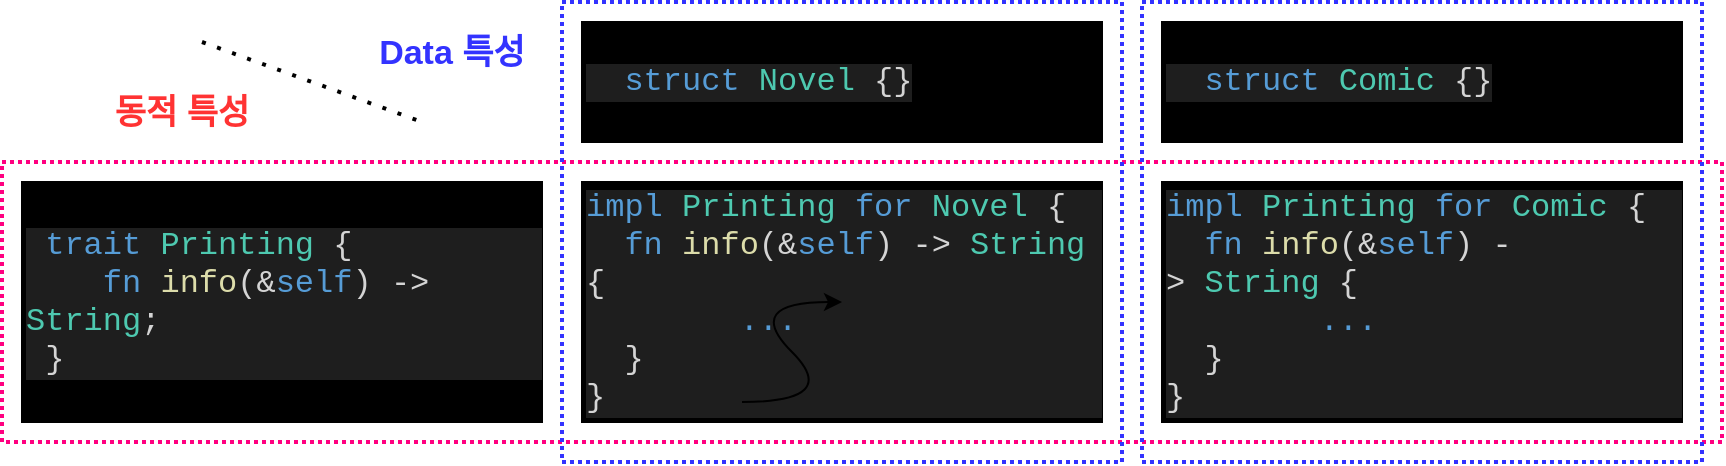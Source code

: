 <mxfile version="16.5.3" type="device"><diagram id="QZ4jAyGxGMKdaGPFJ92Q" name="Page-1"><mxGraphModel dx="1924" dy="509" grid="1" gridSize="10" guides="1" tooltips="1" connect="1" arrows="1" fold="1" page="1" pageScale="1" pageWidth="827" pageHeight="1169" math="0" shadow="0"><root><mxCell id="0"/><mxCell id="1" parent="0"/><mxCell id="uGxA3c88jx36oxYhcEFy-24" value="" style="rounded=0;whiteSpace=wrap;html=1;fontSize=16;dashed=1;dashPattern=1 1;fillColor=none;strokeColor=#FF0080;strokeWidth=2;" vertex="1" parent="1"><mxGeometry x="-50" y="190" width="860" height="140" as="geometry"/></mxCell><mxCell id="uGxA3c88jx36oxYhcEFy-22" value="" style="rounded=0;whiteSpace=wrap;html=1;fontSize=16;dashed=1;dashPattern=1 1;fillColor=none;strokeColor=#3333FF;strokeWidth=2;" vertex="1" parent="1"><mxGeometry x="230" y="110" width="280" height="230" as="geometry"/></mxCell><mxCell id="uGxA3c88jx36oxYhcEFy-1" value="&lt;div style=&quot;color: rgb(212 , 212 , 212) ; background-color: rgb(30 , 30 , 30) ; font-family: &amp;#34;consolas&amp;#34; , &amp;#34;courier new&amp;#34; , monospace ; font-size: 16px ; line-height: 19px&quot;&gt;&lt;div style=&quot;font-family: &amp;#34;consolas&amp;#34; , &amp;#34;courier new&amp;#34; , monospace ; line-height: 19px&quot;&gt;&lt;span style=&quot;color: #569cd6&quot;&gt;&amp;nbsp; struct&lt;/span&gt; &lt;span style=&quot;color: #4ec9b0&quot;&gt;Novel&lt;/span&gt; {}&lt;/div&gt;&lt;/div&gt;" style="rounded=0;whiteSpace=wrap;html=1;align=left;fontColor=#F5F5F5;fillColor=#000000;" vertex="1" parent="1"><mxGeometry x="240" y="120" width="260" height="60" as="geometry"/></mxCell><mxCell id="uGxA3c88jx36oxYhcEFy-16" value="&lt;div style=&quot;background-color: rgb(30 , 30 , 30) ; font-family: &amp;#34;consolas&amp;#34; , &amp;#34;courier new&amp;#34; , monospace ; font-size: 16px ; line-height: 19px&quot;&gt;&lt;div style=&quot;font-family: &amp;#34;consolas&amp;#34; , &amp;#34;courier new&amp;#34; , monospace ; line-height: 19px&quot;&gt;&lt;span style=&quot;color: rgb(86 , 156 , 214)&quot;&gt;&amp;nbsp; struct&lt;/span&gt;&lt;font color=&quot;#d4d4d4&quot;&gt;&amp;nbsp;&lt;/font&gt;&lt;font color=&quot;#4ec9b0&quot;&gt;Comic&lt;/font&gt;&lt;font color=&quot;#d4d4d4&quot;&gt;&amp;nbsp;{}&lt;/font&gt;&lt;/div&gt;&lt;/div&gt;" style="rounded=0;whiteSpace=wrap;html=1;align=left;fontColor=#F5F5F5;fillColor=#000000;" vertex="1" parent="1"><mxGeometry x="530" y="120" width="260" height="60" as="geometry"/></mxCell><mxCell id="uGxA3c88jx36oxYhcEFy-17" value="&lt;div style=&quot;background-color: rgb(30 , 30 , 30) ; font-family: &amp;#34;consolas&amp;#34; , &amp;#34;courier new&amp;#34; , monospace ; font-size: 16px ; line-height: 19px&quot;&gt;&lt;div style=&quot;font-family: &amp;#34;consolas&amp;#34; , &amp;#34;courier new&amp;#34; , monospace ; line-height: 19px&quot;&gt;&lt;div style=&quot;font-family: &amp;#34;consolas&amp;#34; , &amp;#34;courier new&amp;#34; , monospace ; line-height: 19px&quot;&gt;&lt;div style=&quot;color: rgb(212 , 212 , 212)&quot;&gt;&lt;span style=&quot;color: #569cd6&quot;&gt;impl&lt;/span&gt; &lt;span style=&quot;color: #4ec9b0&quot;&gt;Printing&lt;/span&gt; &lt;span style=&quot;color: #569cd6&quot;&gt;for&lt;/span&gt; &lt;span style=&quot;color: #4ec9b0&quot;&gt;Novel&lt;/span&gt; {&lt;/div&gt;&lt;div style=&quot;color: rgb(212 , 212 , 212)&quot;&gt;&amp;nbsp; &lt;span style=&quot;color: #569cd6&quot;&gt;fn&lt;/span&gt; &lt;span style=&quot;color: #dcdcaa&quot;&gt;info&lt;/span&gt;(&amp;amp;&lt;span style=&quot;color: #569cd6&quot;&gt;self&lt;/span&gt;) -&amp;gt; &lt;span style=&quot;color: #4ec9b0&quot;&gt;String&lt;/span&gt; {&lt;/div&gt;&lt;div&gt;&lt;font color=&quot;#d4d4d4&quot; style=&quot;font-size: 16px&quot;&gt;&amp;nbsp; &amp;nbsp; &amp;nbsp; &amp;nbsp; &lt;/font&gt;&lt;font color=&quot;#569cd6&quot; style=&quot;font-size: 16px&quot;&gt;...&amp;nbsp;&lt;/font&gt;&lt;/div&gt;&lt;div style=&quot;color: rgb(212 , 212 , 212)&quot;&gt;&amp;nbsp; }&lt;/div&gt;&lt;div style=&quot;color: rgb(212 , 212 , 212)&quot;&gt;}&lt;/div&gt;&lt;/div&gt;&lt;/div&gt;&lt;/div&gt;" style="rounded=0;whiteSpace=wrap;html=1;align=left;fontColor=#F5F5F5;fillColor=#000000;" vertex="1" parent="1"><mxGeometry x="240" y="200" width="260" height="120" as="geometry"/></mxCell><mxCell id="uGxA3c88jx36oxYhcEFy-19" value="&lt;div style=&quot;background-color: rgb(30 , 30 , 30) ; font-family: &amp;#34;consolas&amp;#34; , &amp;#34;courier new&amp;#34; , monospace ; font-size: 16px ; line-height: 19px&quot;&gt;&lt;div style=&quot;font-family: &amp;#34;consolas&amp;#34; , &amp;#34;courier new&amp;#34; , monospace ; line-height: 19px&quot;&gt;&lt;div&gt;&lt;span style=&quot;color: rgb(86 , 156 , 214)&quot;&gt;impl&lt;/span&gt;&lt;font color=&quot;#d4d4d4&quot;&gt;&amp;nbsp;&lt;/font&gt;&lt;span style=&quot;color: rgb(78 , 201 , 176)&quot;&gt;Printing&lt;/span&gt;&lt;font color=&quot;#d4d4d4&quot;&gt;&amp;nbsp;&lt;/font&gt;&lt;span style=&quot;color: rgb(86 , 156 , 214)&quot;&gt;for&lt;/span&gt;&lt;font color=&quot;#d4d4d4&quot;&gt;&amp;nbsp;&lt;/font&gt;&lt;font color=&quot;#4ec9b0&quot;&gt;Comic&lt;/font&gt;&lt;font color=&quot;#d4d4d4&quot;&gt;&amp;nbsp;{&lt;/font&gt;&lt;/div&gt;&lt;div style=&quot;color: rgb(212 , 212 , 212)&quot;&gt;&amp;nbsp;&amp;nbsp;&lt;span style=&quot;color: rgb(86 , 156 , 214)&quot;&gt;fn&lt;/span&gt;&amp;nbsp;&lt;span style=&quot;color: rgb(220 , 220 , 170)&quot;&gt;info&lt;/span&gt;(&amp;amp;&lt;span style=&quot;color: rgb(86 , 156 , 214)&quot;&gt;self&lt;/span&gt;) -&amp;gt;&amp;nbsp;&lt;span style=&quot;color: rgb(78 , 201 , 176)&quot;&gt;String&lt;/span&gt;&amp;nbsp;{&lt;/div&gt;&lt;div style=&quot;color: rgb(245 , 245 , 245)&quot;&gt;&lt;font color=&quot;#d4d4d4&quot;&gt;&amp;nbsp; &amp;nbsp; &amp;nbsp; &amp;nbsp;&amp;nbsp;&lt;/font&gt;&lt;font color=&quot;#569cd6&quot;&gt;...&amp;nbsp;&lt;/font&gt;&lt;/div&gt;&lt;div style=&quot;color: rgb(212 , 212 , 212)&quot;&gt;&amp;nbsp; }&lt;/div&gt;&lt;div style=&quot;color: rgb(212 , 212 , 212)&quot;&gt;}&lt;/div&gt;&lt;/div&gt;&lt;/div&gt;" style="rounded=0;whiteSpace=wrap;html=1;align=left;fontColor=#F5F5F5;fillColor=#000000;" vertex="1" parent="1"><mxGeometry x="530" y="200" width="260" height="120" as="geometry"/></mxCell><mxCell id="uGxA3c88jx36oxYhcEFy-21" value="&lt;div style=&quot;background-color: rgb(30 , 30 , 30) ; font-family: &amp;#34;consolas&amp;#34; , &amp;#34;courier new&amp;#34; , monospace ; font-size: 16px ; line-height: 19px&quot;&gt;&lt;div style=&quot;font-family: &amp;#34;consolas&amp;#34; , &amp;#34;courier new&amp;#34; , monospace ; line-height: 19px&quot;&gt;&lt;div style=&quot;font-family: &amp;#34;consolas&amp;#34; , &amp;#34;courier new&amp;#34; , monospace ; line-height: 19px&quot;&gt;&lt;div style=&quot;color: rgb(212 , 212 , 212)&quot;&gt;&lt;span style=&quot;color: #569cd6&quot;&gt;&amp;nbsp;trait&lt;/span&gt; &lt;span style=&quot;color: #4ec9b0&quot;&gt;Printing&lt;/span&gt; {&lt;/div&gt;&lt;div&gt;&lt;font color=&quot;#d4d4d4&quot;&gt;&amp;nbsp; &amp;nbsp; &lt;/font&gt;&lt;span style=&quot;color: rgb(86 , 156 , 214)&quot;&gt;fn&lt;/span&gt;&lt;font color=&quot;#d4d4d4&quot;&gt;&amp;nbsp;&lt;/font&gt;&lt;font color=&quot;#dcdcaa&quot;&gt;info&lt;/font&gt;&lt;font color=&quot;#d4d4d4&quot;&gt;(&amp;amp;&lt;/font&gt;&lt;span style=&quot;color: rgb(86 , 156 , 214)&quot;&gt;self&lt;/span&gt;&lt;font color=&quot;#d4d4d4&quot;&gt;)&amp;nbsp;&lt;/font&gt;&lt;span style=&quot;color: rgb(212 , 212 , 212)&quot;&gt;-&amp;gt; &lt;/span&gt;&lt;span style=&quot;color: rgb(78 , 201 , 176)&quot;&gt;String&lt;/span&gt;&lt;span style=&quot;color: rgb(212 , 212 , 212)&quot;&gt;;&lt;/span&gt;&lt;/div&gt;&lt;div style=&quot;color: rgb(212 , 212 , 212)&quot;&gt;&amp;nbsp;}&lt;/div&gt;&lt;/div&gt;&lt;/div&gt;&lt;/div&gt;" style="rounded=0;whiteSpace=wrap;html=1;align=left;fontColor=#F5F5F5;fillColor=#000000;" vertex="1" parent="1"><mxGeometry x="-40" y="200" width="260" height="120" as="geometry"/></mxCell><mxCell id="uGxA3c88jx36oxYhcEFy-23" value="" style="rounded=0;whiteSpace=wrap;html=1;fontSize=16;dashed=1;dashPattern=1 1;fillColor=none;strokeColor=#3333FF;strokeWidth=2;" vertex="1" parent="1"><mxGeometry x="520" y="110" width="280" height="230" as="geometry"/></mxCell><mxCell id="uGxA3c88jx36oxYhcEFy-28" value="" style="curved=1;endArrow=classic;html=1;rounded=0;fontSize=16;" edge="1" parent="1"><mxGeometry width="50" height="50" relative="1" as="geometry"><mxPoint x="320" y="310" as="sourcePoint"/><mxPoint x="370" y="260" as="targetPoint"/><Array as="points"><mxPoint x="370" y="310"/><mxPoint x="320" y="260"/></Array></mxGeometry></mxCell><mxCell id="uGxA3c88jx36oxYhcEFy-39" value="" style="endArrow=none;dashed=1;html=1;dashPattern=1 3;strokeWidth=2;rounded=0;fontSize=18;fontColor=#FF3333;" edge="1" parent="1"><mxGeometry width="50" height="50" relative="1" as="geometry"><mxPoint x="50" y="130" as="sourcePoint"/><mxPoint x="160" y="170" as="targetPoint"/></mxGeometry></mxCell><mxCell id="uGxA3c88jx36oxYhcEFy-41" value="&lt;b&gt;&lt;font style=&quot;font-size: 17px&quot;&gt;동적 특성&lt;/font&gt;&lt;/b&gt;" style="rounded=0;whiteSpace=wrap;html=1;fontSize=18;fontColor=#FF3333;strokeColor=none;strokeWidth=2;fillColor=none;" vertex="1" parent="1"><mxGeometry x="-10" y="150" width="100" height="30" as="geometry"/></mxCell><mxCell id="uGxA3c88jx36oxYhcEFy-42" value="&lt;b&gt;&lt;font style=&quot;font-size: 17px&quot; color=&quot;#3333ff&quot;&gt;Data 특성&lt;/font&gt;&lt;/b&gt;" style="rounded=0;whiteSpace=wrap;html=1;fontSize=18;fontColor=#FF3333;strokeColor=none;strokeWidth=2;fillColor=none;" vertex="1" parent="1"><mxGeometry x="120" y="120" width="110" height="30" as="geometry"/></mxCell></root></mxGraphModel></diagram></mxfile>